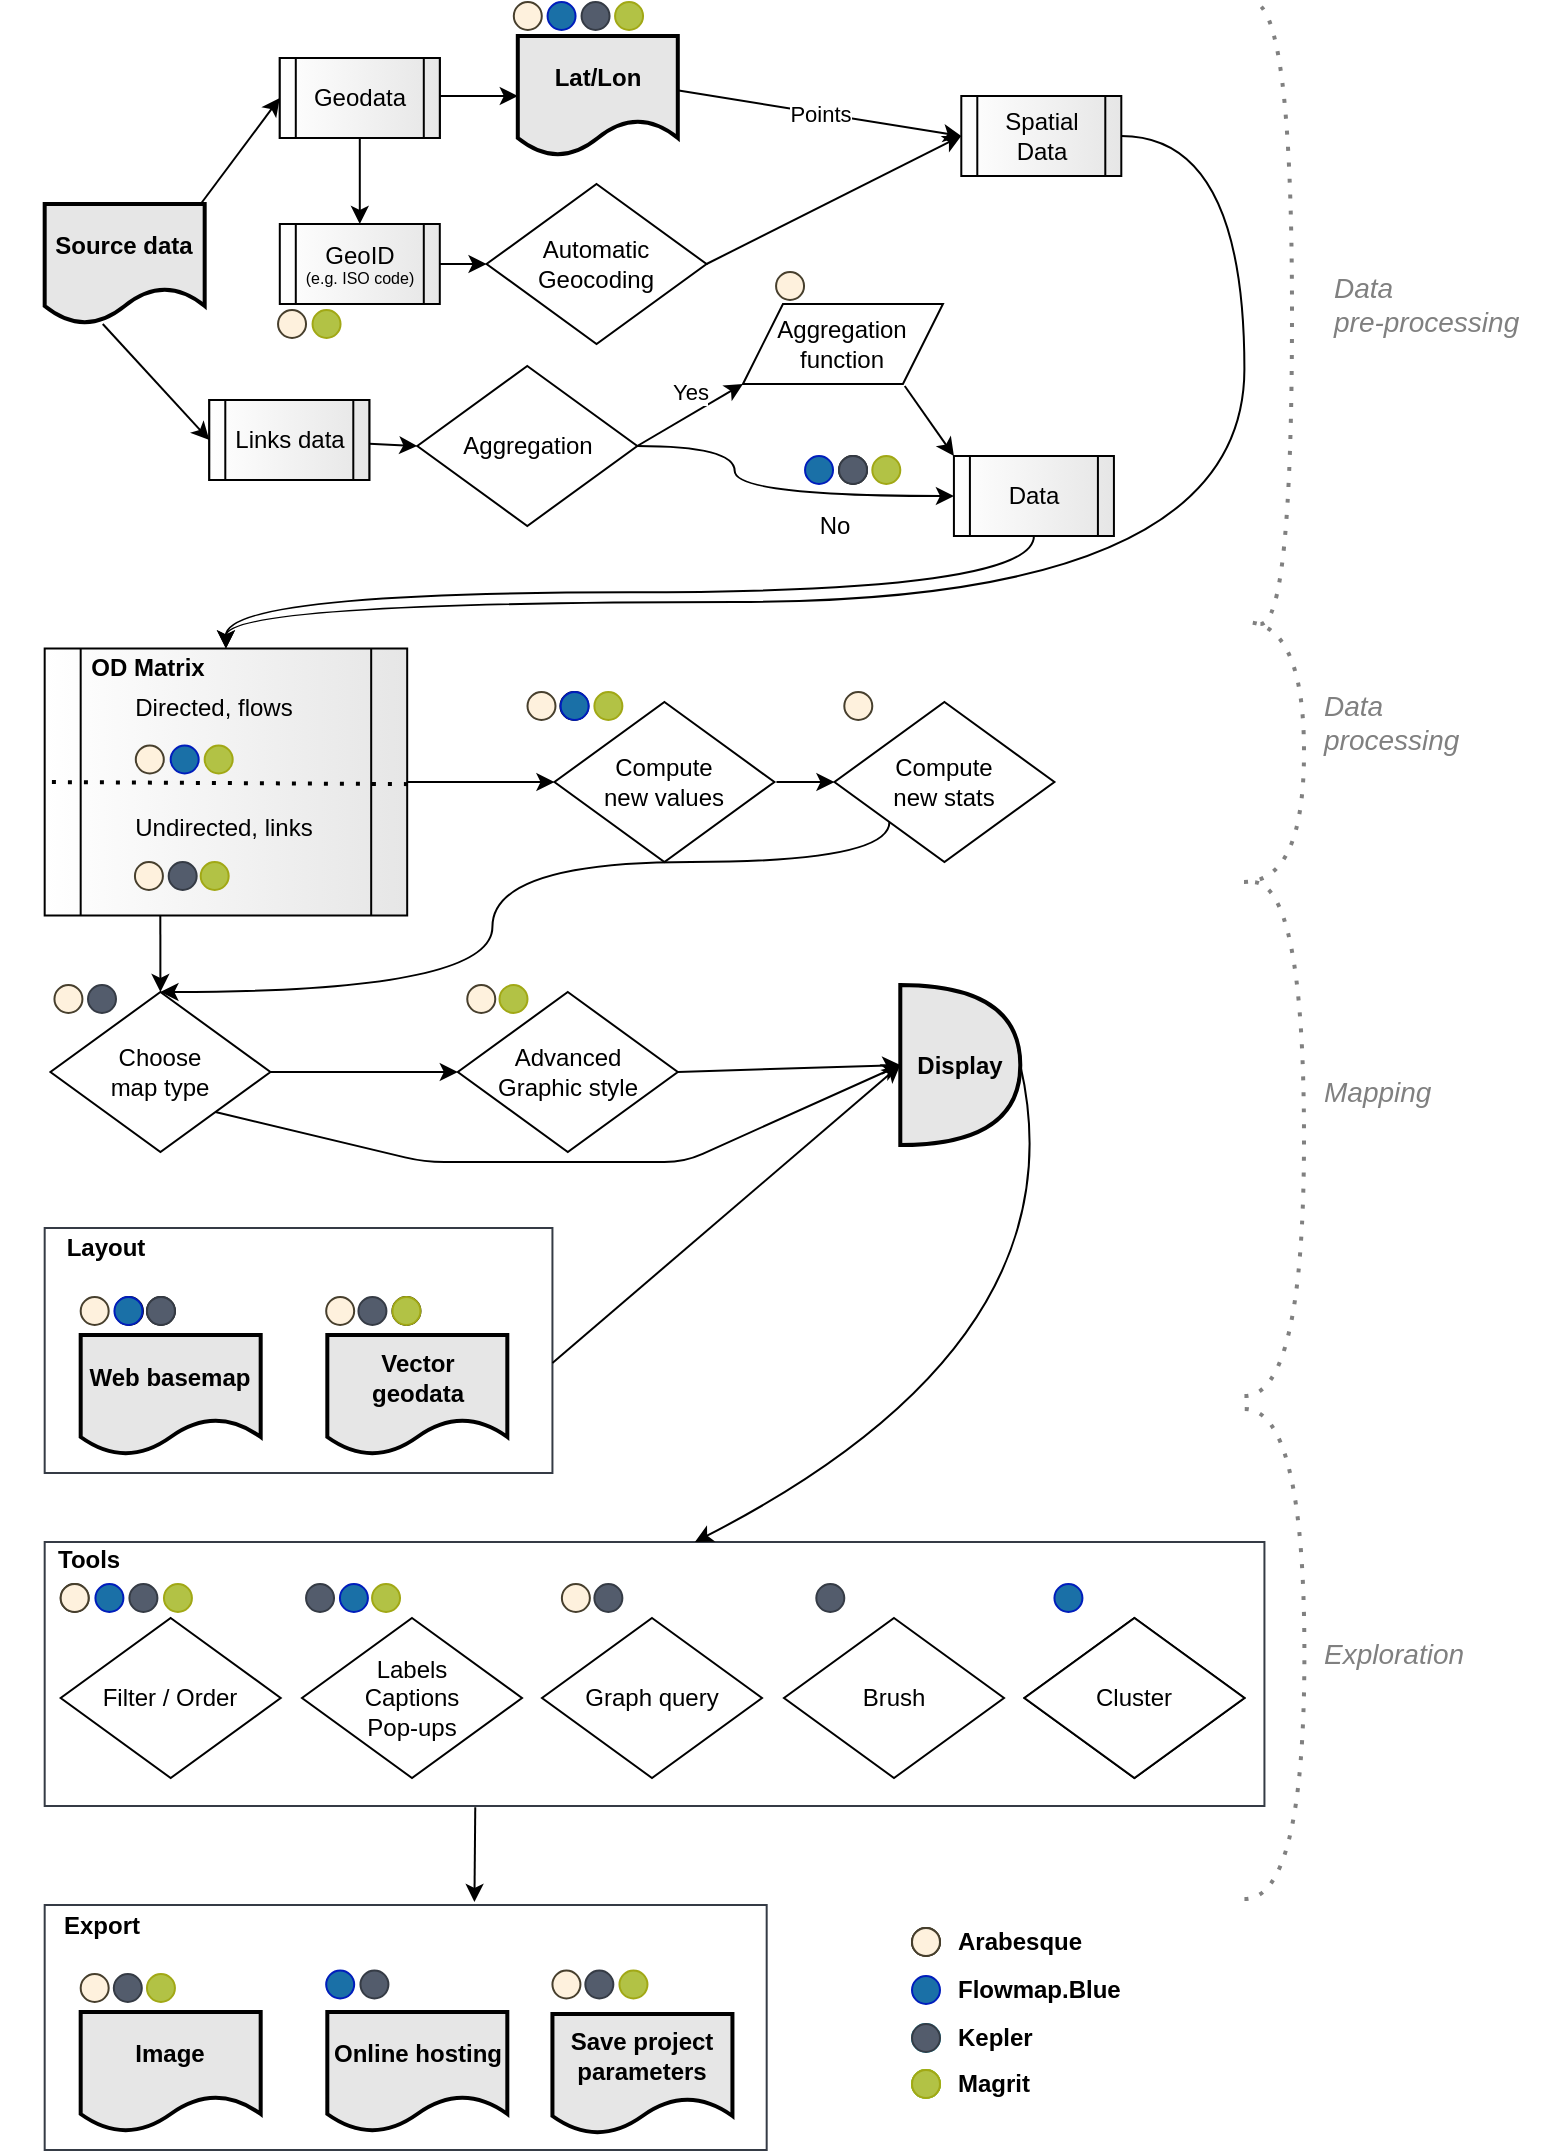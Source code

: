 <mxfile version="14.6.2" type="github">
  <diagram id="x_EGCtdsNAIoLuTjenAh" name="Page-1">
    <mxGraphModel dx="937" dy="570" grid="1" gridSize="10" guides="1" tooltips="1" connect="1" arrows="1" fold="1" page="1" pageScale="1" pageWidth="827" pageHeight="1169" math="0" shadow="0">
      <root>
        <mxCell id="0" />
        <mxCell id="FpdOjQ_UmzUaRlVC9WjG-2" value="Formes" style="" parent="0" />
        <mxCell id="KOBFgpsfJj8ijsTa2FeM-362" value="" style="rounded=0;whiteSpace=wrap;html=1;strokeColor=#353B45;align=left;fillColor=none;" vertex="1" parent="FpdOjQ_UmzUaRlVC9WjG-2">
          <mxGeometry x="46.34" y="810" width="609.88" height="132" as="geometry" />
        </mxCell>
        <mxCell id="KOBFgpsfJj8ijsTa2FeM-374" value="Filter / Order" style="rhombus;whiteSpace=wrap;html=1;sketch=0;" vertex="1" parent="FpdOjQ_UmzUaRlVC9WjG-2">
          <mxGeometry x="54.34" y="848" width="110" height="80" as="geometry" />
        </mxCell>
        <mxCell id="KOBFgpsfJj8ijsTa2FeM-342" value="" style="rounded=0;whiteSpace=wrap;html=1;strokeColor=#353B45;align=left;fillColor=none;" vertex="1" parent="FpdOjQ_UmzUaRlVC9WjG-2">
          <mxGeometry x="46.34" y="991.5" width="361" height="122.5" as="geometry" />
        </mxCell>
        <mxCell id="KOBFgpsfJj8ijsTa2FeM-354" value="" style="ellipse;whiteSpace=wrap;html=1;aspect=fixed;fontColor=#ffffff;fillColor=#535C6C;strokeColor=#353B45;" vertex="1" parent="FpdOjQ_UmzUaRlVC9WjG-2">
          <mxGeometry x="204.22" y="1024.25" width="14" height="14" as="geometry" />
        </mxCell>
        <mxCell id="KOBFgpsfJj8ijsTa2FeM-355" value="" style="ellipse;whiteSpace=wrap;html=1;aspect=fixed;strokeColor=#001DBC;fontColor=#ffffff;fillColor=#1a70a7;" vertex="1" parent="FpdOjQ_UmzUaRlVC9WjG-2">
          <mxGeometry x="187.09" y="1024.25" width="14" height="14" as="geometry" />
        </mxCell>
        <mxCell id="KOBFgpsfJj8ijsTa2FeM-319" value="" style="ellipse;whiteSpace=wrap;html=1;aspect=fixed;fontColor=#ffffff;fillColor=#535C6C;strokeColor=#353B45;" vertex="1" parent="FpdOjQ_UmzUaRlVC9WjG-2">
          <mxGeometry x="203.22" y="687.5" width="14" height="14" as="geometry" />
        </mxCell>
        <mxCell id="KOBFgpsfJj8ijsTa2FeM-386" value="&lt;div&gt;Save project&lt;/div&gt;&lt;div&gt;parameters&lt;/div&gt;" style="shape=document;whiteSpace=wrap;html=1;boundedLbl=1;sketch=0;fillColor=#E6E6E6;fontStyle=1;strokeWidth=2;" vertex="1" parent="FpdOjQ_UmzUaRlVC9WjG-2">
          <mxGeometry x="300.22" y="1046" width="90" height="60" as="geometry" />
        </mxCell>
        <mxCell id="KOBFgpsfJj8ijsTa2FeM-341" value="" style="rounded=0;whiteSpace=wrap;html=1;strokeColor=#353B45;align=left;fillColor=none;" vertex="1" parent="FpdOjQ_UmzUaRlVC9WjG-2">
          <mxGeometry x="46.34" y="653" width="253.88" height="122.5" as="geometry" />
        </mxCell>
        <mxCell id="KOBFgpsfJj8ijsTa2FeM-289" value="" style="ellipse;whiteSpace=wrap;html=1;aspect=fixed;fontColor=#ffffff;strokeColor=#473F2D;fillColor=#fef1dd;" vertex="1" parent="FpdOjQ_UmzUaRlVC9WjG-2">
          <mxGeometry x="51.22" y="531.5" width="14" height="14" as="geometry" />
        </mxCell>
        <mxCell id="KOBFgpsfJj8ijsTa2FeM-256" value="" style="ellipse;whiteSpace=wrap;html=1;aspect=fixed;fontColor=#ffffff;fillColor=#535C6C;strokeColor=#353B45;" vertex="1" parent="FpdOjQ_UmzUaRlVC9WjG-2">
          <mxGeometry x="314.78" y="40" width="14" height="14" as="geometry" />
        </mxCell>
        <mxCell id="KOBFgpsfJj8ijsTa2FeM-251" value="" style="ellipse;whiteSpace=wrap;html=1;aspect=fixed;strokeColor=#001DBC;fontColor=#ffffff;fillColor=#1a70a7;" vertex="1" parent="FpdOjQ_UmzUaRlVC9WjG-2">
          <mxGeometry x="297.78" y="40" width="14" height="14" as="geometry" />
        </mxCell>
        <mxCell id="KOBFgpsfJj8ijsTa2FeM-196" value="" style="ellipse;whiteSpace=wrap;html=1;aspect=fixed;strokeColor=#001DBC;fontColor=#ffffff;fillColor=#1a70a7;" vertex="1" parent="FpdOjQ_UmzUaRlVC9WjG-2">
          <mxGeometry x="426.52" y="267" width="14" height="14" as="geometry" />
        </mxCell>
        <mxCell id="KOBFgpsfJj8ijsTa2FeM-193" value="" style="ellipse;whiteSpace=wrap;html=1;aspect=fixed;fontColor=#ffffff;fillColor=#b2c245;strokeColor=#A1A815;" vertex="1" parent="FpdOjQ_UmzUaRlVC9WjG-2">
          <mxGeometry x="460.15" y="267" width="14" height="14" as="geometry" />
        </mxCell>
        <mxCell id="KOBFgpsfJj8ijsTa2FeM-189" value="" style="ellipse;whiteSpace=wrap;html=1;aspect=fixed;fontColor=#ffffff;strokeColor=#473F2D;fillColor=#fef1dd;" vertex="1" parent="FpdOjQ_UmzUaRlVC9WjG-2">
          <mxGeometry x="300.22" y="1024.25" width="14" height="14" as="geometry" />
        </mxCell>
        <mxCell id="KOBFgpsfJj8ijsTa2FeM-186" value="" style="ellipse;whiteSpace=wrap;html=1;aspect=fixed;fontColor=#ffffff;strokeColor=#473F2D;fillColor=#fef1dd;" vertex="1" parent="FpdOjQ_UmzUaRlVC9WjG-2">
          <mxGeometry x="257.63" y="531.5" width="14" height="14" as="geometry" />
        </mxCell>
        <mxCell id="KOBFgpsfJj8ijsTa2FeM-184" value="" style="ellipse;whiteSpace=wrap;html=1;aspect=fixed;fontColor=#ffffff;strokeColor=#473F2D;fillColor=#fef1dd;" vertex="1" parent="FpdOjQ_UmzUaRlVC9WjG-2">
          <mxGeometry x="287.75" y="385" width="14" height="14" as="geometry" />
        </mxCell>
        <mxCell id="KOBFgpsfJj8ijsTa2FeM-185" value="" style="ellipse;whiteSpace=wrap;html=1;aspect=fixed;fontColor=#ffffff;strokeColor=#473F2D;fillColor=#fef1dd;" vertex="1" parent="FpdOjQ_UmzUaRlVC9WjG-2">
          <mxGeometry x="446.15" y="385" width="14" height="14" as="geometry" />
        </mxCell>
        <mxCell id="KOBFgpsfJj8ijsTa2FeM-178" value="" style="ellipse;whiteSpace=wrap;html=1;aspect=fixed;fontColor=#ffffff;strokeColor=#473F2D;fillColor=#fef1dd;" vertex="1" parent="FpdOjQ_UmzUaRlVC9WjG-2">
          <mxGeometry x="163.02" y="194" width="14" height="14" as="geometry" />
        </mxCell>
        <mxCell id="KOBFgpsfJj8ijsTa2FeM-173" value="" style="ellipse;whiteSpace=wrap;html=1;aspect=fixed;fontColor=#ffffff;strokeColor=#473F2D;fillColor=#fef1dd;" vertex="1" parent="FpdOjQ_UmzUaRlVC9WjG-2">
          <mxGeometry x="414.15" y="198" width="14" height="14" as="geometry" />
        </mxCell>
        <mxCell id="FpdOjQ_UmzUaRlVC9WjG-3" value="Source data" style="shape=document;whiteSpace=wrap;html=1;boundedLbl=1;sketch=0;fillColor=#E6E6E6;fontStyle=1;strokeWidth=2;" parent="FpdOjQ_UmzUaRlVC9WjG-2" vertex="1">
          <mxGeometry x="46.34" y="141" width="80" height="60" as="geometry" />
        </mxCell>
        <mxCell id="FpdOjQ_UmzUaRlVC9WjG-4" value="&lt;div&gt;Automatic&lt;/div&gt;&lt;div&gt;Geocoding&lt;/div&gt;" style="rhombus;whiteSpace=wrap;html=1;sketch=0;" parent="FpdOjQ_UmzUaRlVC9WjG-2" vertex="1">
          <mxGeometry x="267.27" y="131" width="110" height="80" as="geometry" />
        </mxCell>
        <mxCell id="KOBFgpsfJj8ijsTa2FeM-234" style="edgeStyle=orthogonalEdgeStyle;curved=1;orthogonalLoop=1;jettySize=auto;html=1;exitX=1;exitY=0.5;exitDx=0;exitDy=0;entryX=0;entryY=0.5;entryDx=0;entryDy=0;" edge="1" parent="FpdOjQ_UmzUaRlVC9WjG-2" source="FpdOjQ_UmzUaRlVC9WjG-5" target="FpdOjQ_UmzUaRlVC9WjG-11">
          <mxGeometry relative="1" as="geometry">
            <Array as="points">
              <mxPoint x="391.34" y="262" />
              <mxPoint x="391.34" y="287" />
            </Array>
          </mxGeometry>
        </mxCell>
        <mxCell id="FpdOjQ_UmzUaRlVC9WjG-5" value="Aggregation" style="rhombus;whiteSpace=wrap;html=1;sketch=0;" parent="FpdOjQ_UmzUaRlVC9WjG-2" vertex="1">
          <mxGeometry x="232.65" y="222" width="110" height="80" as="geometry" />
        </mxCell>
        <mxCell id="FpdOjQ_UmzUaRlVC9WjG-6" value="" style="endArrow=classic;html=1;entryX=0;entryY=0.5;entryDx=0;entryDy=0;startArrow=none;" parent="FpdOjQ_UmzUaRlVC9WjG-2" source="KOBFgpsfJj8ijsTa2FeM-239" target="FpdOjQ_UmzUaRlVC9WjG-5" edge="1">
          <mxGeometry width="50" height="50" relative="1" as="geometry">
            <mxPoint x="233.65" y="462" as="sourcePoint" />
            <mxPoint x="283.65" y="412" as="targetPoint" />
          </mxGeometry>
        </mxCell>
        <mxCell id="FpdOjQ_UmzUaRlVC9WjG-7" value="Aggregation function" style="shape=parallelogram;perimeter=parallelogramPerimeter;whiteSpace=wrap;html=1;fixedSize=1;sketch=0;" parent="FpdOjQ_UmzUaRlVC9WjG-2" vertex="1">
          <mxGeometry x="395.47" y="191" width="100" height="40" as="geometry" />
        </mxCell>
        <mxCell id="FpdOjQ_UmzUaRlVC9WjG-8" value="Yes" style="endArrow=classic;html=1;exitX=1;exitY=0.5;exitDx=0;exitDy=0;entryX=0;entryY=1;entryDx=0;entryDy=0;" parent="FpdOjQ_UmzUaRlVC9WjG-2" source="FpdOjQ_UmzUaRlVC9WjG-5" target="FpdOjQ_UmzUaRlVC9WjG-7" edge="1">
          <mxGeometry x="0.213" y="10" width="50" height="50" relative="1" as="geometry">
            <mxPoint x="343.65" y="382" as="sourcePoint" />
            <mxPoint x="393.65" y="332" as="targetPoint" />
            <mxPoint as="offset" />
          </mxGeometry>
        </mxCell>
        <mxCell id="KOBFgpsfJj8ijsTa2FeM-266" style="edgeStyle=orthogonalEdgeStyle;curved=1;orthogonalLoop=1;jettySize=auto;html=1;exitX=0.5;exitY=1;exitDx=0;exitDy=0;entryX=0.5;entryY=0;entryDx=0;entryDy=0;endArrow=classic;endFill=1;" edge="1" parent="FpdOjQ_UmzUaRlVC9WjG-2" source="FpdOjQ_UmzUaRlVC9WjG-11" target="KOBFgpsfJj8ijsTa2FeM-257">
          <mxGeometry relative="1" as="geometry" />
        </mxCell>
        <mxCell id="FpdOjQ_UmzUaRlVC9WjG-11" value="Data" style="shape=process;whiteSpace=wrap;html=1;backgroundOutline=1;sketch=0;gradientDirection=east;gradientColor=#E6E6E6;" parent="FpdOjQ_UmzUaRlVC9WjG-2" vertex="1">
          <mxGeometry x="500.96" y="267" width="80" height="40" as="geometry" />
        </mxCell>
        <mxCell id="FpdOjQ_UmzUaRlVC9WjG-12" value="" style="endArrow=classic;html=1;exitX=0.809;exitY=1.025;exitDx=0;exitDy=0;entryX=0;entryY=0;entryDx=0;entryDy=0;exitPerimeter=0;" parent="FpdOjQ_UmzUaRlVC9WjG-2" source="FpdOjQ_UmzUaRlVC9WjG-7" target="FpdOjQ_UmzUaRlVC9WjG-11" edge="1">
          <mxGeometry width="50" height="50" relative="1" as="geometry">
            <mxPoint x="343.65" y="382" as="sourcePoint" />
            <mxPoint x="503.34" y="218" as="targetPoint" />
          </mxGeometry>
        </mxCell>
        <mxCell id="KOBFgpsfJj8ijsTa2FeM-267" style="edgeStyle=orthogonalEdgeStyle;curved=1;orthogonalLoop=1;jettySize=auto;html=1;exitX=1;exitY=0.5;exitDx=0;exitDy=0;endArrow=classic;endFill=1;entryX=0.5;entryY=0;entryDx=0;entryDy=0;" edge="1" parent="FpdOjQ_UmzUaRlVC9WjG-2" source="FpdOjQ_UmzUaRlVC9WjG-21" target="KOBFgpsfJj8ijsTa2FeM-257">
          <mxGeometry relative="1" as="geometry">
            <mxPoint x="379.22" y="340" as="targetPoint" />
            <Array as="points">
              <mxPoint x="646.22" y="107" />
              <mxPoint x="646.22" y="340" />
              <mxPoint x="137.22" y="340" />
            </Array>
          </mxGeometry>
        </mxCell>
        <mxCell id="FpdOjQ_UmzUaRlVC9WjG-21" value="Spatial&lt;br&gt;Data" style="shape=process;whiteSpace=wrap;html=1;backgroundOutline=1;sketch=0;gradientDirection=east;gradientColor=#E6E6E6;" parent="FpdOjQ_UmzUaRlVC9WjG-2" vertex="1">
          <mxGeometry x="504.65" y="87" width="80" height="40" as="geometry" />
        </mxCell>
        <mxCell id="FpdOjQ_UmzUaRlVC9WjG-25" value="Points" style="endArrow=classic;html=1;entryX=0;entryY=0.5;entryDx=0;entryDy=0;exitX=0.996;exitY=0.452;exitDx=0;exitDy=0;exitPerimeter=0;" parent="FpdOjQ_UmzUaRlVC9WjG-2" source="KOBFgpsfJj8ijsTa2FeM-224" target="FpdOjQ_UmzUaRlVC9WjG-21" edge="1">
          <mxGeometry width="50" height="50" relative="1" as="geometry">
            <mxPoint x="371.77" y="227" as="sourcePoint" />
            <mxPoint x="446.65" y="238" as="targetPoint" />
          </mxGeometry>
        </mxCell>
        <mxCell id="FpdOjQ_UmzUaRlVC9WjG-28" value="Compute&lt;br&gt;new values" style="rhombus;whiteSpace=wrap;html=1;sketch=0;" parent="FpdOjQ_UmzUaRlVC9WjG-2" vertex="1">
          <mxGeometry x="301.22" y="390" width="110" height="80" as="geometry" />
        </mxCell>
        <mxCell id="FpdOjQ_UmzUaRlVC9WjG-29" value="Compute&lt;br&gt;new stats" style="rhombus;whiteSpace=wrap;html=1;sketch=0;" parent="FpdOjQ_UmzUaRlVC9WjG-2" vertex="1">
          <mxGeometry x="441.22" y="390" width="110" height="80" as="geometry" />
        </mxCell>
        <mxCell id="FpdOjQ_UmzUaRlVC9WjG-31" value="" style="endArrow=classic;html=1;entryX=0;entryY=0.5;entryDx=0;entryDy=0;" parent="FpdOjQ_UmzUaRlVC9WjG-2" target="FpdOjQ_UmzUaRlVC9WjG-29" edge="1">
          <mxGeometry width="50" height="50" relative="1" as="geometry">
            <mxPoint x="412.22" y="430" as="sourcePoint" />
            <mxPoint x="436.22" y="430" as="targetPoint" />
          </mxGeometry>
        </mxCell>
        <mxCell id="FpdOjQ_UmzUaRlVC9WjG-32" value="" style="endArrow=classic;html=1;entryX=0.5;entryY=0;entryDx=0;entryDy=0;edgeStyle=orthogonalEdgeStyle;curved=1;exitX=0;exitY=1;exitDx=0;exitDy=0;" parent="FpdOjQ_UmzUaRlVC9WjG-2" target="FpdOjQ_UmzUaRlVC9WjG-33" edge="1" source="FpdOjQ_UmzUaRlVC9WjG-29">
          <mxGeometry width="50" height="50" relative="1" as="geometry">
            <mxPoint x="496.22" y="470" as="sourcePoint" />
            <mxPoint x="136.22" y="620.0" as="targetPoint" />
            <Array as="points">
              <mxPoint x="469.22" y="470" />
              <mxPoint x="270.22" y="470" />
              <mxPoint x="270.22" y="535" />
            </Array>
          </mxGeometry>
        </mxCell>
        <mxCell id="FpdOjQ_UmzUaRlVC9WjG-33" value="&lt;div&gt;Choose &lt;br&gt;&lt;/div&gt;&lt;div&gt;map type&lt;/div&gt;" style="rhombus;whiteSpace=wrap;html=1;sketch=0;align=center;" parent="FpdOjQ_UmzUaRlVC9WjG-2" vertex="1">
          <mxGeometry x="49.22" y="535" width="110" height="80" as="geometry" />
        </mxCell>
        <mxCell id="FpdOjQ_UmzUaRlVC9WjG-34" value="&lt;div&gt;Advanced&lt;/div&gt;&lt;div&gt;Graphic style&lt;/div&gt;" style="rhombus;whiteSpace=wrap;html=1;sketch=0;" parent="FpdOjQ_UmzUaRlVC9WjG-2" vertex="1">
          <mxGeometry x="252.9" y="535" width="110" height="80" as="geometry" />
        </mxCell>
        <mxCell id="FpdOjQ_UmzUaRlVC9WjG-35" value="" style="endArrow=classic;html=1;entryX=0;entryY=0.5;entryDx=0;entryDy=0;exitX=1;exitY=0.5;exitDx=0;exitDy=0;" parent="FpdOjQ_UmzUaRlVC9WjG-2" source="FpdOjQ_UmzUaRlVC9WjG-33" target="FpdOjQ_UmzUaRlVC9WjG-34" edge="1">
          <mxGeometry width="50" height="50" relative="1" as="geometry">
            <mxPoint x="266.22" y="562.0" as="sourcePoint" />
            <mxPoint x="296.22" y="562.0" as="targetPoint" />
          </mxGeometry>
        </mxCell>
        <mxCell id="FpdOjQ_UmzUaRlVC9WjG-36" value="Display" style="shape=or;whiteSpace=wrap;html=1;sketch=0;fillColor=#E6E6E6;fontStyle=1;strokeWidth=2;" parent="FpdOjQ_UmzUaRlVC9WjG-2" vertex="1">
          <mxGeometry x="474.15" y="531.5" width="60" height="80" as="geometry" />
        </mxCell>
        <mxCell id="FpdOjQ_UmzUaRlVC9WjG-37" value="" style="endArrow=classic;html=1;exitX=1;exitY=0.5;exitDx=0;exitDy=0;entryX=0;entryY=0.5;entryDx=0;entryDy=0;entryPerimeter=0;" parent="FpdOjQ_UmzUaRlVC9WjG-2" source="FpdOjQ_UmzUaRlVC9WjG-34" target="FpdOjQ_UmzUaRlVC9WjG-36" edge="1">
          <mxGeometry width="50" height="50" relative="1" as="geometry">
            <mxPoint x="346.22" y="517" as="sourcePoint" />
            <mxPoint x="396.22" y="467" as="targetPoint" />
          </mxGeometry>
        </mxCell>
        <mxCell id="FpdOjQ_UmzUaRlVC9WjG-38" value="" style="endArrow=classic;html=1;exitX=1;exitY=0.551;exitDx=0;exitDy=0;entryX=0;entryY=0.5;entryDx=0;entryDy=0;entryPerimeter=0;exitPerimeter=0;" parent="FpdOjQ_UmzUaRlVC9WjG-2" source="KOBFgpsfJj8ijsTa2FeM-341" target="FpdOjQ_UmzUaRlVC9WjG-36" edge="1">
          <mxGeometry width="50" height="50" relative="1" as="geometry">
            <mxPoint x="392.09" y="684.25" as="sourcePoint" />
            <mxPoint x="474.22" y="626.66" as="targetPoint" />
          </mxGeometry>
        </mxCell>
        <mxCell id="FpdOjQ_UmzUaRlVC9WjG-52" value="" style="endArrow=none;dashed=1;html=1;dashPattern=1 3;strokeWidth=2;edgeStyle=orthogonalEdgeStyle;curved=1;fontColor=#808080;strokeColor=#808080;" parent="FpdOjQ_UmzUaRlVC9WjG-2" edge="1">
          <mxGeometry width="50" height="50" relative="1" as="geometry">
            <mxPoint x="654.22" y="351" as="sourcePoint" />
            <mxPoint x="650" y="40" as="targetPoint" />
            <Array as="points">
              <mxPoint x="670" y="351" />
              <mxPoint x="670" y="40" />
            </Array>
          </mxGeometry>
        </mxCell>
        <mxCell id="FpdOjQ_UmzUaRlVC9WjG-54" value="Data&lt;br&gt;pre-processing" style="text;html=1;strokeColor=none;align=left;verticalAlign=middle;whiteSpace=wrap;rounded=0;sketch=0;fontColor=#808080;fontStyle=2;fontSize=14;" parent="FpdOjQ_UmzUaRlVC9WjG-2" vertex="1">
          <mxGeometry x="689.22" y="181" width="109" height="20" as="geometry" />
        </mxCell>
        <mxCell id="FpdOjQ_UmzUaRlVC9WjG-55" value="" style="endArrow=none;dashed=1;html=1;dashPattern=1 3;strokeWidth=2;edgeStyle=orthogonalEdgeStyle;curved=1;fontColor=#808080;strokeColor=#808080;" parent="FpdOjQ_UmzUaRlVC9WjG-2" edge="1">
          <mxGeometry width="50" height="50" relative="1" as="geometry">
            <mxPoint x="646" y="480" as="sourcePoint" />
            <mxPoint x="646.22" y="350" as="targetPoint" />
            <Array as="points">
              <mxPoint x="676" y="480" />
              <mxPoint x="676" y="350" />
            </Array>
          </mxGeometry>
        </mxCell>
        <mxCell id="FpdOjQ_UmzUaRlVC9WjG-56" value="Data&lt;br&gt;processing" style="text;html=1;strokeColor=none;align=left;verticalAlign=middle;whiteSpace=wrap;rounded=0;sketch=0;fontColor=#808080;fontStyle=2;fontSize=14;" parent="FpdOjQ_UmzUaRlVC9WjG-2" vertex="1">
          <mxGeometry x="684.22" y="390" width="119" height="20" as="geometry" />
        </mxCell>
        <mxCell id="FpdOjQ_UmzUaRlVC9WjG-58" value="Mapping" style="text;html=1;strokeColor=none;align=left;verticalAlign=middle;whiteSpace=wrap;rounded=0;sketch=0;fontColor=#808080;fontStyle=2;fontSize=14;" parent="FpdOjQ_UmzUaRlVC9WjG-2" vertex="1">
          <mxGeometry x="684.22" y="575" width="100" height="20" as="geometry" />
        </mxCell>
        <mxCell id="FpdOjQ_UmzUaRlVC9WjG-61" value="" style="endArrow=none;dashed=1;html=1;dashPattern=1 3;strokeWidth=2;edgeStyle=orthogonalEdgeStyle;curved=1;fontColor=#808080;strokeColor=#808080;" parent="FpdOjQ_UmzUaRlVC9WjG-2" edge="1">
          <mxGeometry width="50" height="50" relative="1" as="geometry">
            <mxPoint x="646.22" y="737" as="sourcePoint" />
            <mxPoint x="650" y="480" as="targetPoint" />
            <Array as="points">
              <mxPoint x="676" y="737" />
              <mxPoint x="676" y="480" />
            </Array>
          </mxGeometry>
        </mxCell>
        <mxCell id="FpdOjQ_UmzUaRlVC9WjG-62" value="Exploration" style="text;html=1;strokeColor=none;align=left;verticalAlign=middle;whiteSpace=wrap;rounded=0;sketch=0;fontColor=#808080;fontStyle=2;fontSize=14;" parent="FpdOjQ_UmzUaRlVC9WjG-2" vertex="1">
          <mxGeometry x="684.22" y="856" width="100" height="20" as="geometry" />
        </mxCell>
        <mxCell id="FpdOjQ_UmzUaRlVC9WjG-63" value="" style="endArrow=none;dashed=1;html=1;dashPattern=1 3;strokeWidth=2;edgeStyle=orthogonalEdgeStyle;curved=1;fontColor=#808080;strokeColor=#808080;" parent="FpdOjQ_UmzUaRlVC9WjG-2" edge="1">
          <mxGeometry width="50" height="50" relative="1" as="geometry">
            <mxPoint x="646.22" y="988.5" as="sourcePoint" />
            <mxPoint x="646.22" y="743.5" as="targetPoint" />
            <Array as="points">
              <mxPoint x="676.22" y="989" />
              <mxPoint x="676.22" y="743" />
            </Array>
          </mxGeometry>
        </mxCell>
        <mxCell id="WmJDCKHygcUtH_FTsqzf-0" value="" style="endArrow=classic;html=1;exitX=0.319;exitY=1;exitDx=0;exitDy=0;entryX=0.5;entryY=0;entryDx=0;entryDy=0;exitPerimeter=0;" parent="FpdOjQ_UmzUaRlVC9WjG-2" source="KOBFgpsfJj8ijsTa2FeM-257" target="FpdOjQ_UmzUaRlVC9WjG-33" edge="1">
          <mxGeometry width="50" height="50" relative="1" as="geometry">
            <mxPoint x="92.22" y="515" as="sourcePoint" />
            <mxPoint x="152.22" y="562" as="targetPoint" />
          </mxGeometry>
        </mxCell>
        <mxCell id="bhWjAG3H4gNq9ImHq5WX-6" value="" style="ellipse;whiteSpace=wrap;html=1;aspect=fixed;fontColor=#ffffff;fillColor=#b2c245;strokeColor=#A1A815;" parent="FpdOjQ_UmzUaRlVC9WjG-2" vertex="1">
          <mxGeometry x="331.53" y="40" width="14" height="14" as="geometry" />
        </mxCell>
        <mxCell id="bhWjAG3H4gNq9ImHq5WX-8" value="" style="ellipse;whiteSpace=wrap;html=1;aspect=fixed;fontColor=#ffffff;fillColor=#b2c245;strokeColor=#A1A815;" parent="FpdOjQ_UmzUaRlVC9WjG-2" vertex="1">
          <mxGeometry x="180.27" y="194" width="14" height="14" as="geometry" />
        </mxCell>
        <mxCell id="bhWjAG3H4gNq9ImHq5WX-11" value="" style="ellipse;whiteSpace=wrap;html=1;aspect=fixed;fontColor=#ffffff;fillColor=#b2c245;strokeColor=#A1A815;" parent="FpdOjQ_UmzUaRlVC9WjG-2" vertex="1">
          <mxGeometry x="321.19" y="385" width="14" height="14" as="geometry" />
        </mxCell>
        <mxCell id="bhWjAG3H4gNq9ImHq5WX-13" value="" style="ellipse;whiteSpace=wrap;html=1;aspect=fixed;fontColor=#ffffff;fillColor=#b2c245;strokeColor=#A1A815;" parent="FpdOjQ_UmzUaRlVC9WjG-2" vertex="1">
          <mxGeometry x="273.75" y="531.5" width="14" height="14" as="geometry" />
        </mxCell>
        <mxCell id="bhWjAG3H4gNq9ImHq5WX-16" value="" style="ellipse;whiteSpace=wrap;html=1;aspect=fixed;fontColor=#ffffff;fillColor=#b2c245;strokeColor=#A1A815;" parent="FpdOjQ_UmzUaRlVC9WjG-2" vertex="1">
          <mxGeometry x="333.73" y="1024.25" width="14" height="14" as="geometry" />
        </mxCell>
        <mxCell id="KOBFgpsfJj8ijsTa2FeM-68" value="" style="ellipse;whiteSpace=wrap;html=1;aspect=fixed;fontColor=#ffffff;fillColor=#FFFFFF;" vertex="1" parent="FpdOjQ_UmzUaRlVC9WjG-2">
          <mxGeometry x="443.52" y="267" width="14" height="14" as="geometry" />
        </mxCell>
        <mxCell id="KOBFgpsfJj8ijsTa2FeM-79" value="" style="ellipse;whiteSpace=wrap;html=1;aspect=fixed;fontColor=#ffffff;fillColor=#FFFFFF;" vertex="1" parent="FpdOjQ_UmzUaRlVC9WjG-2">
          <mxGeometry x="304.19" y="385" width="14" height="14" as="geometry" />
        </mxCell>
        <mxCell id="KOBFgpsfJj8ijsTa2FeM-194" value="" style="ellipse;whiteSpace=wrap;html=1;aspect=fixed;fontColor=#ffffff;fillColor=#535C6C;strokeColor=#353B45;" vertex="1" parent="FpdOjQ_UmzUaRlVC9WjG-2">
          <mxGeometry x="443.52" y="267" width="14" height="14" as="geometry" />
        </mxCell>
        <mxCell id="KOBFgpsfJj8ijsTa2FeM-177" value="" style="ellipse;whiteSpace=wrap;html=1;aspect=fixed;fontColor=#ffffff;strokeColor=#473F2D;fillColor=#fef1dd;" vertex="1" parent="FpdOjQ_UmzUaRlVC9WjG-2">
          <mxGeometry x="280.9" y="40" width="14" height="14" as="geometry" />
        </mxCell>
        <mxCell id="KOBFgpsfJj8ijsTa2FeM-224" value="Lat/Lon" style="shape=document;whiteSpace=wrap;html=1;boundedLbl=1;sketch=0;fillColor=#E6E6E6;fontStyle=1;strokeWidth=2;" vertex="1" parent="FpdOjQ_UmzUaRlVC9WjG-2">
          <mxGeometry x="282.9" y="57" width="80" height="60" as="geometry" />
        </mxCell>
        <mxCell id="KOBFgpsfJj8ijsTa2FeM-226" value="" style="endArrow=classic;html=1;entryX=0;entryY=0.5;entryDx=0;entryDy=0;exitX=1;exitY=0.5;exitDx=0;exitDy=0;" edge="1" parent="FpdOjQ_UmzUaRlVC9WjG-2" source="KOBFgpsfJj8ijsTa2FeM-227" target="FpdOjQ_UmzUaRlVC9WjG-4">
          <mxGeometry width="50" height="50" relative="1" as="geometry">
            <mxPoint x="178.15" y="165.29" as="sourcePoint" />
            <mxPoint x="267.9" y="173" as="targetPoint" />
          </mxGeometry>
        </mxCell>
        <mxCell id="KOBFgpsfJj8ijsTa2FeM-227" value="&lt;div&gt;GeoID&lt;/div&gt;&lt;div style=&quot;font-size: 8px&quot;&gt;(e.g. ISO code)&lt;/div&gt;" style="shape=process;whiteSpace=wrap;html=1;backgroundOutline=1;sketch=0;gradientDirection=east;gradientColor=#E6E6E6;" vertex="1" parent="FpdOjQ_UmzUaRlVC9WjG-2">
          <mxGeometry x="163.9" y="151" width="80" height="40" as="geometry" />
        </mxCell>
        <mxCell id="KOBFgpsfJj8ijsTa2FeM-233" value="" style="endArrow=classic;html=1;entryX=0;entryY=0.5;entryDx=0;entryDy=0;" edge="1" parent="FpdOjQ_UmzUaRlVC9WjG-2" target="KOBFgpsfJj8ijsTa2FeM-224">
          <mxGeometry width="50" height="50" relative="1" as="geometry">
            <mxPoint x="239.9" y="87" as="sourcePoint" />
            <mxPoint x="425.9" y="151" as="targetPoint" />
          </mxGeometry>
        </mxCell>
        <mxCell id="KOBFgpsfJj8ijsTa2FeM-235" value="&lt;div&gt;No&lt;/div&gt;" style="text;html=1;align=center;verticalAlign=middle;resizable=0;points=[];autosize=1;strokeColor=none;" vertex="1" parent="FpdOjQ_UmzUaRlVC9WjG-2">
          <mxGeometry x="427.97" y="293" width="26" height="18" as="geometry" />
        </mxCell>
        <mxCell id="KOBFgpsfJj8ijsTa2FeM-240" value="&lt;div&gt;Geodata&lt;/div&gt;" style="shape=process;whiteSpace=wrap;html=1;backgroundOutline=1;sketch=0;gradientDirection=east;gradientColor=#E6E6E6;" vertex="1" parent="FpdOjQ_UmzUaRlVC9WjG-2">
          <mxGeometry x="163.9" y="68" width="80" height="40" as="geometry" />
        </mxCell>
        <mxCell id="KOBFgpsfJj8ijsTa2FeM-239" value="Flow data" style="shape=process;whiteSpace=wrap;html=1;backgroundOutline=1;sketch=0;gradientDirection=east;gradientColor=#E6E6E6;" vertex="1" parent="FpdOjQ_UmzUaRlVC9WjG-2">
          <mxGeometry x="128.65" y="239" width="80" height="40" as="geometry" />
        </mxCell>
        <mxCell id="KOBFgpsfJj8ijsTa2FeM-244" value="" style="endArrow=classic;html=1;entryX=0;entryY=0.5;entryDx=0;entryDy=0;" edge="1" parent="FpdOjQ_UmzUaRlVC9WjG-2" target="KOBFgpsfJj8ijsTa2FeM-240">
          <mxGeometry width="50" height="50" relative="1" as="geometry">
            <mxPoint x="124.34" y="141" as="sourcePoint" />
            <mxPoint x="373.34" y="269" as="targetPoint" />
          </mxGeometry>
        </mxCell>
        <mxCell id="KOBFgpsfJj8ijsTa2FeM-245" value="" style="endArrow=classic;html=1;entryX=0;entryY=0.5;entryDx=0;entryDy=0;exitX=1;exitY=0.5;exitDx=0;exitDy=0;" edge="1" parent="FpdOjQ_UmzUaRlVC9WjG-2" source="FpdOjQ_UmzUaRlVC9WjG-4" target="FpdOjQ_UmzUaRlVC9WjG-21">
          <mxGeometry width="50" height="50" relative="1" as="geometry">
            <mxPoint x="333.02" y="195" as="sourcePoint" />
            <mxPoint x="383.02" y="145" as="targetPoint" />
          </mxGeometry>
        </mxCell>
        <mxCell id="KOBFgpsfJj8ijsTa2FeM-246" value="" style="endArrow=classic;html=1;entryX=0;entryY=0.5;entryDx=0;entryDy=0;exitX=0.363;exitY=1;exitDx=0;exitDy=0;exitPerimeter=0;" edge="1" parent="FpdOjQ_UmzUaRlVC9WjG-2" source="FpdOjQ_UmzUaRlVC9WjG-3" target="KOBFgpsfJj8ijsTa2FeM-247">
          <mxGeometry width="50" height="50" relative="1" as="geometry">
            <mxPoint x="323.34" y="319" as="sourcePoint" />
            <mxPoint x="373.34" y="269" as="targetPoint" />
          </mxGeometry>
        </mxCell>
        <mxCell id="KOBFgpsfJj8ijsTa2FeM-247" value="Links data" style="shape=process;whiteSpace=wrap;html=1;backgroundOutline=1;sketch=0;gradientDirection=east;gradientColor=#E6E6E6;" vertex="1" parent="FpdOjQ_UmzUaRlVC9WjG-2">
          <mxGeometry x="128.65" y="239" width="80" height="40" as="geometry" />
        </mxCell>
        <mxCell id="KOBFgpsfJj8ijsTa2FeM-248" value="&lt;div&gt;Geodata&lt;/div&gt;" style="shape=process;whiteSpace=wrap;html=1;backgroundOutline=1;sketch=0;gradientDirection=east;gradientColor=#E6E6E6;" vertex="1" parent="FpdOjQ_UmzUaRlVC9WjG-2">
          <mxGeometry x="163.9" y="68" width="80" height="40" as="geometry" />
        </mxCell>
        <mxCell id="KOBFgpsfJj8ijsTa2FeM-249" value="" style="endArrow=classic;html=1;exitX=0.5;exitY=1;exitDx=0;exitDy=0;entryX=0.5;entryY=0;entryDx=0;entryDy=0;" edge="1" parent="FpdOjQ_UmzUaRlVC9WjG-2" source="KOBFgpsfJj8ijsTa2FeM-248" target="KOBFgpsfJj8ijsTa2FeM-227">
          <mxGeometry width="50" height="50" relative="1" as="geometry">
            <mxPoint x="185.08" y="158" as="sourcePoint" />
            <mxPoint x="235.08" y="108" as="targetPoint" />
          </mxGeometry>
        </mxCell>
        <mxCell id="KOBFgpsfJj8ijsTa2FeM-264" value="" style="ellipse;whiteSpace=wrap;html=1;aspect=fixed;fontColor=#ffffff;strokeColor=#473F2D;fillColor=#fef1dd;" vertex="1" parent="FpdOjQ_UmzUaRlVC9WjG-2">
          <mxGeometry x="412.03" y="175" width="14" height="14" as="geometry" />
        </mxCell>
        <mxCell id="KOBFgpsfJj8ijsTa2FeM-282" value="" style="group" vertex="1" connectable="0" parent="FpdOjQ_UmzUaRlVC9WjG-2">
          <mxGeometry x="46.34" y="363.25" width="181.25" height="133.5" as="geometry" />
        </mxCell>
        <mxCell id="KOBFgpsfJj8ijsTa2FeM-257" value="" style="shape=process;whiteSpace=wrap;html=1;backgroundOutline=1;sketch=0;gradientDirection=east;gradientColor=#E6E6E6;" vertex="1" parent="KOBFgpsfJj8ijsTa2FeM-282">
          <mxGeometry width="181.25" height="133.5" as="geometry" />
        </mxCell>
        <mxCell id="KOBFgpsfJj8ijsTa2FeM-274" value="" style="endArrow=none;dashed=1;html=1;dashPattern=1 3;strokeWidth=2;entryX=0;entryY=0.5;entryDx=0;entryDy=0;exitX=1.002;exitY=0.508;exitDx=0;exitDy=0;exitPerimeter=0;" edge="1" parent="KOBFgpsfJj8ijsTa2FeM-282" source="KOBFgpsfJj8ijsTa2FeM-257" target="KOBFgpsfJj8ijsTa2FeM-257">
          <mxGeometry width="50" height="50" relative="1" as="geometry">
            <mxPoint x="280" y="76.75" as="sourcePoint" />
            <mxPoint x="330" y="26.75" as="targetPoint" />
          </mxGeometry>
        </mxCell>
        <mxCell id="KOBFgpsfJj8ijsTa2FeM-275" value="&lt;div align=&quot;left&quot;&gt;OD Matrix&lt;br&gt;&lt;/div&gt;" style="text;html=1;strokeColor=none;fillColor=none;align=center;verticalAlign=middle;whiteSpace=wrap;rounded=0;dashed=1;fontStyle=1" vertex="1" parent="KOBFgpsfJj8ijsTa2FeM-282">
          <mxGeometry x="1.12" width="102" height="20" as="geometry" />
        </mxCell>
        <mxCell id="KOBFgpsfJj8ijsTa2FeM-281" value="" style="group" vertex="1" connectable="0" parent="KOBFgpsfJj8ijsTa2FeM-282">
          <mxGeometry x="29" y="79.75" width="121.75" height="41" as="geometry" />
        </mxCell>
        <mxCell id="WmJDCKHygcUtH_FTsqzf-37" value="Undirected, links" style="text;html=1;strokeColor=none;fillColor=none;align=center;verticalAlign=middle;whiteSpace=wrap;rounded=0;dashed=1;" parent="KOBFgpsfJj8ijsTa2FeM-281" vertex="1">
          <mxGeometry width="121.75" height="20" as="geometry" />
        </mxCell>
        <mxCell id="KOBFgpsfJj8ijsTa2FeM-284" value="" style="ellipse;whiteSpace=wrap;html=1;aspect=fixed;fontColor=#ffffff;strokeColor=#473F2D;fillColor=#fef1dd;" vertex="1" parent="KOBFgpsfJj8ijsTa2FeM-282">
          <mxGeometry x="45.12" y="106.75" width="14" height="14" as="geometry" />
        </mxCell>
        <mxCell id="KOBFgpsfJj8ijsTa2FeM-271" value="" style="ellipse;whiteSpace=wrap;html=1;aspect=fixed;fontColor=#ffffff;fillColor=#535C6C;strokeColor=#353B45;" vertex="1" parent="KOBFgpsfJj8ijsTa2FeM-282">
          <mxGeometry x="62" y="106.75" width="14" height="14" as="geometry" />
        </mxCell>
        <mxCell id="KOBFgpsfJj8ijsTa2FeM-273" value="" style="ellipse;whiteSpace=wrap;html=1;aspect=fixed;fontColor=#ffffff;fillColor=#b2c245;strokeColor=#A1A815;" vertex="1" parent="KOBFgpsfJj8ijsTa2FeM-282">
          <mxGeometry x="78" y="106.75" width="14" height="14" as="geometry" />
        </mxCell>
        <mxCell id="KOBFgpsfJj8ijsTa2FeM-183" value="" style="ellipse;whiteSpace=wrap;html=1;aspect=fixed;fontColor=#ffffff;strokeColor=#473F2D;fillColor=#fef1dd;" vertex="1" parent="KOBFgpsfJj8ijsTa2FeM-282">
          <mxGeometry x="45.56" y="48.5" width="14" height="14" as="geometry" />
        </mxCell>
        <mxCell id="WmJDCKHygcUtH_FTsqzf-36" value="Directed, flows" style="text;html=1;strokeColor=none;fillColor=none;align=center;verticalAlign=middle;whiteSpace=wrap;rounded=0;dashed=1;" parent="KOBFgpsfJj8ijsTa2FeM-282" vertex="1">
          <mxGeometry x="40.5" y="20" width="87.75" height="20" as="geometry" />
        </mxCell>
        <mxCell id="KOBFgpsfJj8ijsTa2FeM-156" value="" style="ellipse;whiteSpace=wrap;html=1;aspect=fixed;fontColor=#ffffff;fillColor=#b2c245;strokeColor=#A1A815;" vertex="1" parent="KOBFgpsfJj8ijsTa2FeM-282">
          <mxGeometry x="80" y="48.5" width="14" height="14" as="geometry" />
        </mxCell>
        <mxCell id="KOBFgpsfJj8ijsTa2FeM-208" value="" style="ellipse;whiteSpace=wrap;html=1;aspect=fixed;strokeColor=#001DBC;fontColor=#ffffff;fillColor=#1a70a7;" vertex="1" parent="KOBFgpsfJj8ijsTa2FeM-282">
          <mxGeometry x="63" y="48.5" width="14" height="14" as="geometry" />
        </mxCell>
        <mxCell id="KOBFgpsfJj8ijsTa2FeM-283" value="" style="endArrow=classic;html=1;entryX=0;entryY=0.5;entryDx=0;entryDy=0;" edge="1" parent="FpdOjQ_UmzUaRlVC9WjG-2" source="KOBFgpsfJj8ijsTa2FeM-257" target="FpdOjQ_UmzUaRlVC9WjG-28">
          <mxGeometry width="50" height="50" relative="1" as="geometry">
            <mxPoint x="392.22" y="440" as="sourcePoint" />
            <mxPoint x="442.22" y="390" as="targetPoint" />
          </mxGeometry>
        </mxCell>
        <mxCell id="KOBFgpsfJj8ijsTa2FeM-286" value="" style="ellipse;whiteSpace=wrap;html=1;aspect=fixed;strokeColor=#001DBC;fontColor=#ffffff;fillColor=#1a70a7;" vertex="1" parent="FpdOjQ_UmzUaRlVC9WjG-2">
          <mxGeometry x="304.32" y="385" width="14" height="14" as="geometry" />
        </mxCell>
        <mxCell id="KOBFgpsfJj8ijsTa2FeM-288" value="" style="endArrow=classic;html=1;exitX=1;exitY=1;exitDx=0;exitDy=0;entryX=0;entryY=0.5;entryDx=0;entryDy=0;entryPerimeter=0;" edge="1" parent="FpdOjQ_UmzUaRlVC9WjG-2" source="FpdOjQ_UmzUaRlVC9WjG-33" target="FpdOjQ_UmzUaRlVC9WjG-36">
          <mxGeometry width="50" height="50" relative="1" as="geometry">
            <mxPoint x="314.22" y="697" as="sourcePoint" />
            <mxPoint x="364.22" y="647" as="targetPoint" />
            <Array as="points">
              <mxPoint x="236.22" y="620" />
              <mxPoint x="366.22" y="620" />
            </Array>
          </mxGeometry>
        </mxCell>
        <mxCell id="KOBFgpsfJj8ijsTa2FeM-290" value="" style="ellipse;whiteSpace=wrap;html=1;aspect=fixed;fontColor=#ffffff;fillColor=#535C6C;strokeColor=#353B45;" vertex="1" parent="FpdOjQ_UmzUaRlVC9WjG-2">
          <mxGeometry x="68" y="531.5" width="14" height="14" as="geometry" />
        </mxCell>
        <mxCell id="KOBFgpsfJj8ijsTa2FeM-299" value="Web basemap" style="shape=document;whiteSpace=wrap;html=1;boundedLbl=1;sketch=0;fillColor=#E6E6E6;fontStyle=1;strokeWidth=2;" vertex="1" parent="FpdOjQ_UmzUaRlVC9WjG-2">
          <mxGeometry x="64.34" y="706.5" width="90" height="60" as="geometry" />
        </mxCell>
        <mxCell id="KOBFgpsfJj8ijsTa2FeM-300" value="&lt;div&gt;Vector&lt;/div&gt;&lt;div&gt;geodata&lt;br&gt;&lt;/div&gt;" style="shape=document;whiteSpace=wrap;html=1;boundedLbl=1;sketch=0;fillColor=#E6E6E6;fontStyle=1;strokeWidth=2;" vertex="1" parent="FpdOjQ_UmzUaRlVC9WjG-2">
          <mxGeometry x="187.66" y="706.5" width="90" height="60" as="geometry" />
        </mxCell>
        <mxCell id="KOBFgpsfJj8ijsTa2FeM-304" value="" style="ellipse;whiteSpace=wrap;html=1;aspect=fixed;fontColor=#ffffff;strokeColor=#473F2D;fillColor=#fef1dd;" vertex="1" parent="FpdOjQ_UmzUaRlVC9WjG-2">
          <mxGeometry x="64.34" y="687.5" width="14" height="14" as="geometry" />
        </mxCell>
        <mxCell id="KOBFgpsfJj8ijsTa2FeM-305" value="" style="ellipse;whiteSpace=wrap;html=1;aspect=fixed;fontColor=#ffffff;fillColor=#FFFFFF;" vertex="1" parent="FpdOjQ_UmzUaRlVC9WjG-2">
          <mxGeometry x="97.47" y="687.5" width="14" height="14" as="geometry" />
        </mxCell>
        <mxCell id="KOBFgpsfJj8ijsTa2FeM-306" value="" style="ellipse;whiteSpace=wrap;html=1;aspect=fixed;fontColor=#ffffff;fillColor=#FFFFFF;" vertex="1" parent="FpdOjQ_UmzUaRlVC9WjG-2">
          <mxGeometry x="81.47" y="687.5" width="14" height="14" as="geometry" />
        </mxCell>
        <mxCell id="KOBFgpsfJj8ijsTa2FeM-307" value="" style="ellipse;whiteSpace=wrap;html=1;aspect=fixed;fontColor=#ffffff;strokeColor=#473F2D;fillColor=#fef1dd;" vertex="1" parent="FpdOjQ_UmzUaRlVC9WjG-2">
          <mxGeometry x="187.09" y="687.5" width="14" height="14" as="geometry" />
        </mxCell>
        <mxCell id="KOBFgpsfJj8ijsTa2FeM-308" value="" style="ellipse;whiteSpace=wrap;html=1;aspect=fixed;fontColor=#ffffff;fillColor=#FFFFFF;" vertex="1" parent="FpdOjQ_UmzUaRlVC9WjG-2">
          <mxGeometry x="220.22" y="687.5" width="14" height="14" as="geometry" />
        </mxCell>
        <mxCell id="KOBFgpsfJj8ijsTa2FeM-312" value="Layout" style="text;html=1;strokeColor=none;fillColor=none;align=center;verticalAlign=middle;whiteSpace=wrap;rounded=0;dashed=1;fontStyle=1" vertex="1" parent="FpdOjQ_UmzUaRlVC9WjG-2">
          <mxGeometry x="25.84" y="653" width="102" height="20" as="geometry" />
        </mxCell>
        <mxCell id="KOBFgpsfJj8ijsTa2FeM-315" value="" style="ellipse;whiteSpace=wrap;html=1;aspect=fixed;fontColor=#ffffff;fillColor=#535C6C;strokeColor=#353B45;" vertex="1" parent="FpdOjQ_UmzUaRlVC9WjG-2">
          <mxGeometry x="97.47" y="687.5" width="14" height="14" as="geometry" />
        </mxCell>
        <mxCell id="KOBFgpsfJj8ijsTa2FeM-317" value="" style="ellipse;whiteSpace=wrap;html=1;aspect=fixed;fontColor=#ffffff;fillColor=#b2c245;strokeColor=#A1A815;" vertex="1" parent="FpdOjQ_UmzUaRlVC9WjG-2">
          <mxGeometry x="220.22" y="687.5" width="14" height="14" as="geometry" />
        </mxCell>
        <mxCell id="KOBFgpsfJj8ijsTa2FeM-320" value="" style="ellipse;whiteSpace=wrap;html=1;aspect=fixed;strokeColor=#001DBC;fontColor=#ffffff;fillColor=#1a70a7;" vertex="1" parent="FpdOjQ_UmzUaRlVC9WjG-2">
          <mxGeometry x="81.22" y="687.5" width="14" height="14" as="geometry" />
        </mxCell>
        <mxCell id="KOBFgpsfJj8ijsTa2FeM-363" value="Tools" style="text;html=1;strokeColor=none;fillColor=none;align=left;verticalAlign=middle;whiteSpace=wrap;rounded=0;dashed=1;fontStyle=1" vertex="1" parent="FpdOjQ_UmzUaRlVC9WjG-2">
          <mxGeometry x="51.22" y="809" width="102" height="20" as="geometry" />
        </mxCell>
        <mxCell id="KOBFgpsfJj8ijsTa2FeM-352" value="" style="ellipse;whiteSpace=wrap;html=1;aspect=fixed;fontColor=#ffffff;fillColor=#535C6C;strokeColor=#353B45;" vertex="1" parent="FpdOjQ_UmzUaRlVC9WjG-2">
          <mxGeometry x="80.91" y="1026" width="14" height="14" as="geometry" />
        </mxCell>
        <mxCell id="KOBFgpsfJj8ijsTa2FeM-353" value="" style="ellipse;whiteSpace=wrap;html=1;aspect=fixed;fontColor=#ffffff;fillColor=#b2c245;strokeColor=#A1A815;" vertex="1" parent="FpdOjQ_UmzUaRlVC9WjG-2">
          <mxGeometry x="97.47" y="1026" width="14" height="14" as="geometry" />
        </mxCell>
        <mxCell id="KOBFgpsfJj8ijsTa2FeM-343" value="&lt;div&gt;Image&lt;br&gt;&lt;/div&gt;" style="shape=document;whiteSpace=wrap;html=1;boundedLbl=1;sketch=0;fillColor=#E6E6E6;fontStyle=1;strokeWidth=2;" vertex="1" parent="FpdOjQ_UmzUaRlVC9WjG-2">
          <mxGeometry x="64.34" y="1045" width="90" height="60" as="geometry" />
        </mxCell>
        <mxCell id="KOBFgpsfJj8ijsTa2FeM-344" value="Online hosting" style="shape=document;whiteSpace=wrap;html=1;boundedLbl=1;sketch=0;fillColor=#E6E6E6;fontStyle=1;strokeWidth=2;" vertex="1" parent="FpdOjQ_UmzUaRlVC9WjG-2">
          <mxGeometry x="187.66" y="1045" width="90" height="60" as="geometry" />
        </mxCell>
        <mxCell id="KOBFgpsfJj8ijsTa2FeM-345" value="" style="ellipse;whiteSpace=wrap;html=1;aspect=fixed;fontColor=#ffffff;strokeColor=#473F2D;fillColor=#fef1dd;" vertex="1" parent="FpdOjQ_UmzUaRlVC9WjG-2">
          <mxGeometry x="64.34" y="1026" width="14" height="14" as="geometry" />
        </mxCell>
        <mxCell id="KOBFgpsfJj8ijsTa2FeM-351" value="Export" style="text;html=1;strokeColor=none;fillColor=none;align=center;verticalAlign=middle;whiteSpace=wrap;rounded=0;dashed=1;fontStyle=1" vertex="1" parent="FpdOjQ_UmzUaRlVC9WjG-2">
          <mxGeometry x="24.0" y="992" width="102" height="20" as="geometry" />
        </mxCell>
        <mxCell id="KOBFgpsfJj8ijsTa2FeM-369" value="" style="curved=1;endArrow=classic;html=1;exitX=1;exitY=0.5;exitDx=0;exitDy=0;exitPerimeter=0;entryX=0.533;entryY=0;entryDx=0;entryDy=0;entryPerimeter=0;" edge="1" parent="FpdOjQ_UmzUaRlVC9WjG-2" source="FpdOjQ_UmzUaRlVC9WjG-36" target="KOBFgpsfJj8ijsTa2FeM-362">
          <mxGeometry width="50" height="50" relative="1" as="geometry">
            <mxPoint x="586.22" y="850" as="sourcePoint" />
            <mxPoint x="286.22" y="800" as="targetPoint" />
            <Array as="points">
              <mxPoint x="566.22" y="710" />
            </Array>
          </mxGeometry>
        </mxCell>
        <mxCell id="KOBFgpsfJj8ijsTa2FeM-370" value="" style="endArrow=classic;html=1;exitX=0.353;exitY=1.005;exitDx=0;exitDy=0;exitPerimeter=0;" edge="1" parent="FpdOjQ_UmzUaRlVC9WjG-2" source="KOBFgpsfJj8ijsTa2FeM-362">
          <mxGeometry width="50" height="50" relative="1" as="geometry">
            <mxPoint x="586.22" y="920" as="sourcePoint" />
            <mxPoint x="261.22" y="990" as="targetPoint" />
          </mxGeometry>
        </mxCell>
        <mxCell id="KOBFgpsfJj8ijsTa2FeM-383" value="Brush" style="rhombus;whiteSpace=wrap;html=1;sketch=0;" vertex="1" parent="FpdOjQ_UmzUaRlVC9WjG-2">
          <mxGeometry x="536.22" y="848" width="110" height="80" as="geometry" />
        </mxCell>
        <mxCell id="KOBFgpsfJj8ijsTa2FeM-393" value="" style="ellipse;whiteSpace=wrap;html=1;aspect=fixed;fontColor=#ffffff;fillColor=#535C6C;strokeColor=#353B45;" vertex="1" parent="FpdOjQ_UmzUaRlVC9WjG-2">
          <mxGeometry x="316.67" y="1024.25" width="14" height="14" as="geometry" />
        </mxCell>
        <mxCell id="FpdOjQ_UmzUaRlVC9WjG-47" value="Labels&lt;br&gt;Captions&lt;br&gt;Pop-ups" style="rhombus;whiteSpace=wrap;html=1;sketch=0;" parent="FpdOjQ_UmzUaRlVC9WjG-2" vertex="1">
          <mxGeometry x="175" y="848" width="110" height="80" as="geometry" />
        </mxCell>
        <mxCell id="KOBFgpsfJj8ijsTa2FeM-373" value="" style="ellipse;whiteSpace=wrap;html=1;aspect=fixed;fontColor=#ffffff;fillColor=#535C6C;strokeColor=#353B45;" vertex="1" parent="FpdOjQ_UmzUaRlVC9WjG-2">
          <mxGeometry x="177.02" y="831" width="14" height="14" as="geometry" />
        </mxCell>
        <mxCell id="KOBFgpsfJj8ijsTa2FeM-385" value="" style="ellipse;whiteSpace=wrap;html=1;aspect=fixed;strokeColor=#001DBC;fontColor=#ffffff;fillColor=#1a70a7;" vertex="1" parent="FpdOjQ_UmzUaRlVC9WjG-2">
          <mxGeometry x="193.96" y="831" width="14" height="14" as="geometry" />
        </mxCell>
        <mxCell id="KOBFgpsfJj8ijsTa2FeM-18" value="" style="ellipse;whiteSpace=wrap;html=1;aspect=fixed;fontColor=#ffffff;fillColor=#b2c245;strokeColor=#A1A815;" vertex="1" parent="FpdOjQ_UmzUaRlVC9WjG-2">
          <mxGeometry x="210.02" y="831" width="14" height="14" as="geometry" />
        </mxCell>
        <mxCell id="KOBFgpsfJj8ijsTa2FeM-190" value="" style="ellipse;whiteSpace=wrap;html=1;aspect=fixed;fontColor=#ffffff;strokeColor=#473F2D;fillColor=#fef1dd;" vertex="1" parent="FpdOjQ_UmzUaRlVC9WjG-2">
          <mxGeometry x="54.34" y="831" width="14" height="14" as="geometry" />
        </mxCell>
        <mxCell id="bhWjAG3H4gNq9ImHq5WX-14" value="" style="ellipse;whiteSpace=wrap;html=1;aspect=fixed;fontColor=#ffffff;fillColor=#b2c245;strokeColor=#A1A815;" parent="FpdOjQ_UmzUaRlVC9WjG-2" vertex="1">
          <mxGeometry x="105.97" y="831" width="14" height="14" as="geometry" />
        </mxCell>
        <mxCell id="KOBFgpsfJj8ijsTa2FeM-296" value="" style="ellipse;whiteSpace=wrap;html=1;aspect=fixed;strokeColor=#001DBC;fontColor=#ffffff;fillColor=#1a70a7;" vertex="1" parent="FpdOjQ_UmzUaRlVC9WjG-2">
          <mxGeometry x="71.71" y="831" width="14" height="14" as="geometry" />
        </mxCell>
        <mxCell id="KOBFgpsfJj8ijsTa2FeM-321" value="" style="ellipse;whiteSpace=wrap;html=1;aspect=fixed;fontColor=#ffffff;fillColor=#535C6C;strokeColor=#353B45;" vertex="1" parent="FpdOjQ_UmzUaRlVC9WjG-2">
          <mxGeometry x="88.71" y="831" width="14" height="14" as="geometry" />
        </mxCell>
        <mxCell id="FpdOjQ_UmzUaRlVC9WjG-41" value="Cluster" style="rhombus;whiteSpace=wrap;html=1;sketch=0;" parent="FpdOjQ_UmzUaRlVC9WjG-2" vertex="1">
          <mxGeometry x="536.22" y="848" width="110" height="80" as="geometry" />
        </mxCell>
        <mxCell id="KOBFgpsfJj8ijsTa2FeM-292" value="" style="ellipse;whiteSpace=wrap;html=1;aspect=fixed;strokeColor=#001DBC;fontColor=#ffffff;fillColor=#1a70a7;" vertex="1" parent="FpdOjQ_UmzUaRlVC9WjG-2">
          <mxGeometry x="551.22" y="831" width="14" height="14" as="geometry" />
        </mxCell>
        <mxCell id="KOBFgpsfJj8ijsTa2FeM-382" value="" style="ellipse;whiteSpace=wrap;html=1;aspect=fixed;fontColor=#ffffff;fillColor=#535C6C;strokeColor=#353B45;" vertex="1" parent="FpdOjQ_UmzUaRlVC9WjG-2">
          <mxGeometry x="432.15" y="831" width="14" height="14" as="geometry" />
        </mxCell>
        <mxCell id="KOBFgpsfJj8ijsTa2FeM-379" value="Brush" style="rhombus;whiteSpace=wrap;html=1;sketch=0;" vertex="1" parent="FpdOjQ_UmzUaRlVC9WjG-2">
          <mxGeometry x="416" y="848" width="110" height="80" as="geometry" />
        </mxCell>
        <mxCell id="KOBFgpsfJj8ijsTa2FeM-375" value="" style="ellipse;whiteSpace=wrap;html=1;aspect=fixed;fontColor=#ffffff;strokeColor=#473F2D;fillColor=#fef1dd;" vertex="1" parent="FpdOjQ_UmzUaRlVC9WjG-2">
          <mxGeometry x="304.94" y="831" width="14" height="14" as="geometry" />
        </mxCell>
        <mxCell id="KOBFgpsfJj8ijsTa2FeM-377" value="" style="ellipse;whiteSpace=wrap;html=1;aspect=fixed;fontColor=#ffffff;fillColor=#535C6C;strokeColor=#353B45;" vertex="1" parent="FpdOjQ_UmzUaRlVC9WjG-2">
          <mxGeometry x="321.19" y="831" width="14" height="14" as="geometry" />
        </mxCell>
        <mxCell id="KOBFgpsfJj8ijsTa2FeM-384" value="Graph query" style="rhombus;whiteSpace=wrap;html=1;sketch=0;" vertex="1" parent="FpdOjQ_UmzUaRlVC9WjG-2">
          <mxGeometry x="295" y="848" width="110" height="80" as="geometry" />
        </mxCell>
        <mxCell id="KOBFgpsfJj8ijsTa2FeM-406" value="" style="ellipse;whiteSpace=wrap;html=1;aspect=fixed;fontColor=#ffffff;strokeColor=#473F2D;fillColor=#fef1dd;" vertex="1" parent="FpdOjQ_UmzUaRlVC9WjG-2">
          <mxGeometry x="54.34" y="831" width="14" height="14" as="geometry" />
        </mxCell>
        <mxCell id="KOBFgpsfJj8ijsTa2FeM-407" value="" style="group" vertex="1" connectable="0" parent="FpdOjQ_UmzUaRlVC9WjG-2">
          <mxGeometry x="480" y="1000" width="60.88" height="91" as="geometry" />
        </mxCell>
        <mxCell id="KOBFgpsfJj8ijsTa2FeM-207" value="" style="ellipse;whiteSpace=wrap;html=1;aspect=fixed;fontColor=#ffffff;fillColor=#F5DC93;strokeColor=#473F2D;" vertex="1" parent="KOBFgpsfJj8ijsTa2FeM-407">
          <mxGeometry y="3" width="14" height="14" as="geometry" />
        </mxCell>
        <mxCell id="KOBFgpsfJj8ijsTa2FeM-209" value="" style="ellipse;whiteSpace=wrap;html=1;aspect=fixed;fontColor=#ffffff;fillColor=#009900;strokeColor=#006900;" vertex="1" parent="KOBFgpsfJj8ijsTa2FeM-407">
          <mxGeometry y="74" width="14" height="14" as="geometry" />
        </mxCell>
        <mxCell id="KOBFgpsfJj8ijsTa2FeM-210" value="" style="ellipse;whiteSpace=wrap;html=1;aspect=fixed;fontColor=#ffffff;fillColor=#535c6c;strokeColor=#1fbad6;" vertex="1" parent="KOBFgpsfJj8ijsTa2FeM-407">
          <mxGeometry y="51" width="14" height="14" as="geometry" />
        </mxCell>
        <mxCell id="KOBFgpsfJj8ijsTa2FeM-212" value="Flowmap.Blue" style="text;html=1;strokeColor=none;fillColor=none;align=left;verticalAlign=middle;whiteSpace=wrap;rounded=0;fontStyle=1" vertex="1" parent="KOBFgpsfJj8ijsTa2FeM-407">
          <mxGeometry x="20.88" y="24" width="40" height="20" as="geometry" />
        </mxCell>
        <mxCell id="KOBFgpsfJj8ijsTa2FeM-214" value="Kepler" style="text;html=1;strokeColor=none;fillColor=none;align=left;verticalAlign=middle;whiteSpace=wrap;rounded=0;fontStyle=1" vertex="1" parent="KOBFgpsfJj8ijsTa2FeM-407">
          <mxGeometry x="20.88" y="48" width="40" height="20" as="geometry" />
        </mxCell>
        <mxCell id="KOBFgpsfJj8ijsTa2FeM-215" value="Magrit" style="text;html=1;strokeColor=none;fillColor=none;align=left;verticalAlign=middle;whiteSpace=wrap;rounded=0;fontStyle=1" vertex="1" parent="KOBFgpsfJj8ijsTa2FeM-407">
          <mxGeometry x="20.88" y="71" width="40" height="20" as="geometry" />
        </mxCell>
        <mxCell id="KOBFgpsfJj8ijsTa2FeM-217" value="" style="ellipse;whiteSpace=wrap;html=1;aspect=fixed;fontColor=#ffffff;fillColor=#F5DC93;strokeColor=#473F2D;" vertex="1" parent="KOBFgpsfJj8ijsTa2FeM-407">
          <mxGeometry y="3" width="14" height="14" as="geometry" />
        </mxCell>
        <mxCell id="KOBFgpsfJj8ijsTa2FeM-218" value="" style="ellipse;whiteSpace=wrap;html=1;aspect=fixed;fontColor=#ffffff;strokeColor=#473F2D;fillColor=#fef1dd;" vertex="1" parent="KOBFgpsfJj8ijsTa2FeM-407">
          <mxGeometry y="3" width="14" height="14" as="geometry" />
        </mxCell>
        <mxCell id="KOBFgpsfJj8ijsTa2FeM-219" value="" style="ellipse;whiteSpace=wrap;html=1;aspect=fixed;fontColor=#ffffff;fillColor=#a1a815;strokeColor=#C5EB2D;" vertex="1" parent="KOBFgpsfJj8ijsTa2FeM-407">
          <mxGeometry y="74" width="14" height="14" as="geometry" />
        </mxCell>
        <mxCell id="KOBFgpsfJj8ijsTa2FeM-220" value="" style="ellipse;whiteSpace=wrap;html=1;aspect=fixed;fontColor=#ffffff;fillColor=#b2c245;strokeColor=#A1A815;" vertex="1" parent="KOBFgpsfJj8ijsTa2FeM-407">
          <mxGeometry y="74" width="14" height="14" as="geometry" />
        </mxCell>
        <mxCell id="KOBFgpsfJj8ijsTa2FeM-221" value="Arabesque" style="text;html=1;strokeColor=none;fillColor=none;align=left;verticalAlign=middle;whiteSpace=wrap;rounded=0;fontStyle=1" vertex="1" parent="KOBFgpsfJj8ijsTa2FeM-407">
          <mxGeometry x="20.88" width="40" height="20" as="geometry" />
        </mxCell>
        <mxCell id="KOBFgpsfJj8ijsTa2FeM-223" value="" style="ellipse;whiteSpace=wrap;html=1;aspect=fixed;fontColor=#ffffff;fillColor=#535C6C;strokeColor=#353B45;" vertex="1" parent="KOBFgpsfJj8ijsTa2FeM-407">
          <mxGeometry y="51" width="14" height="14" as="geometry" />
        </mxCell>
        <mxCell id="KOBFgpsfJj8ijsTa2FeM-293" value="" style="ellipse;whiteSpace=wrap;html=1;aspect=fixed;strokeColor=#001DBC;fontColor=#ffffff;fillColor=#1a70a7;" vertex="1" parent="KOBFgpsfJj8ijsTa2FeM-407">
          <mxGeometry y="27" width="14" height="14" as="geometry" />
        </mxCell>
      </root>
    </mxGraphModel>
  </diagram>
</mxfile>
